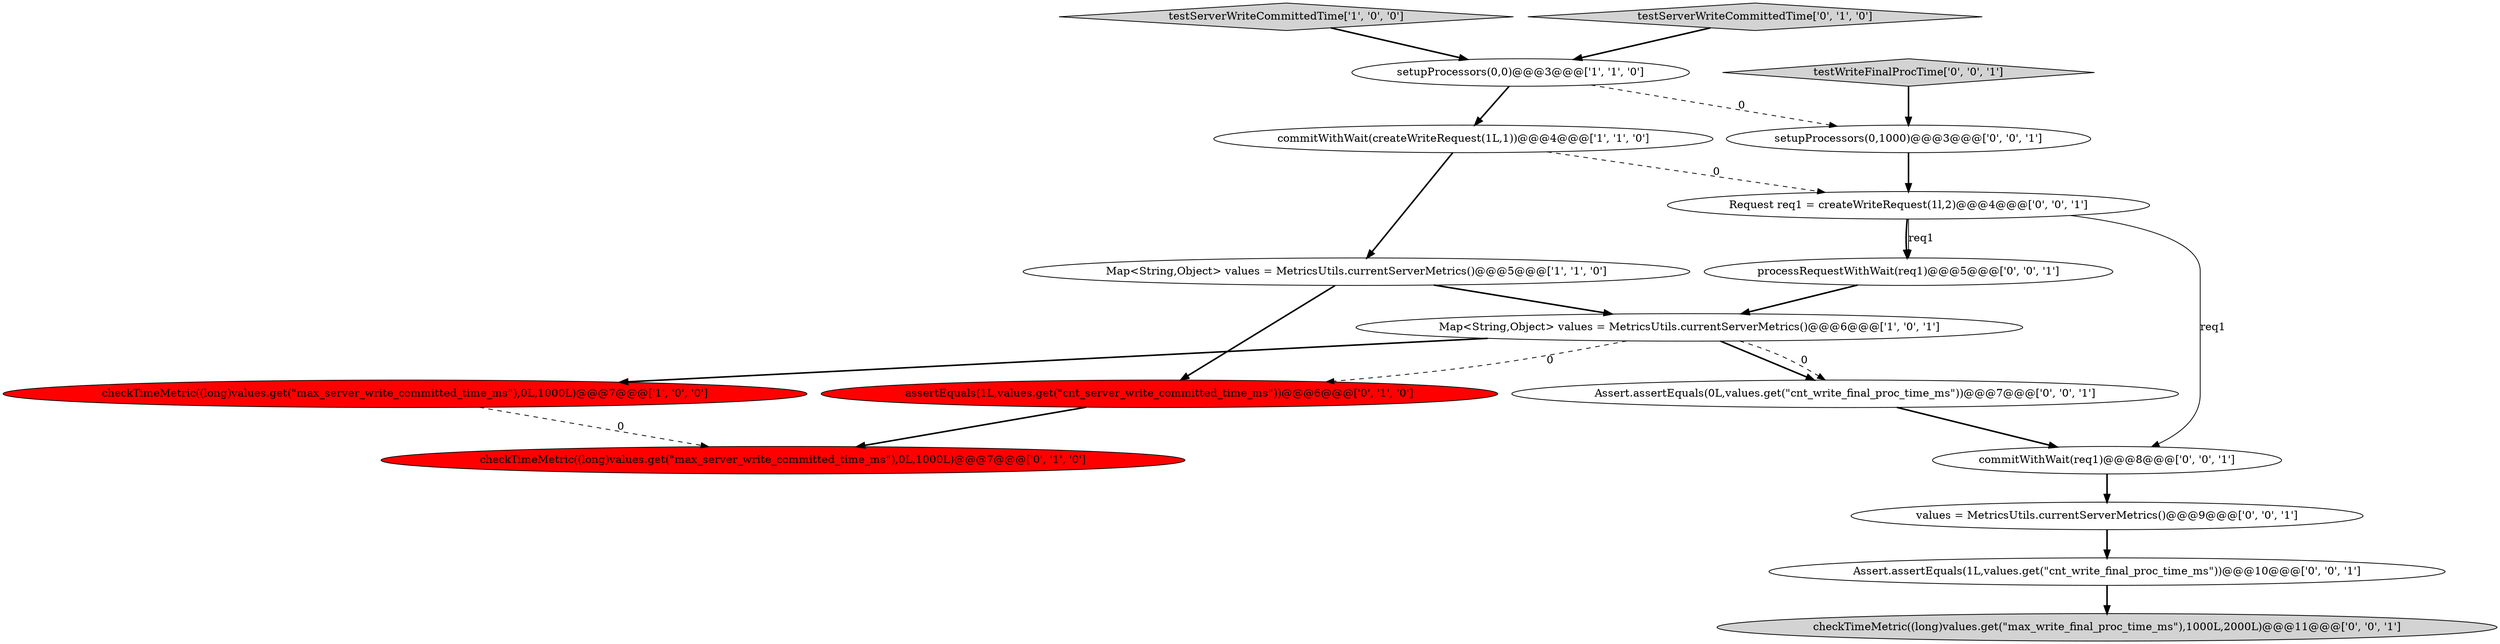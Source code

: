 digraph {
9 [style = filled, label = "values = MetricsUtils.currentServerMetrics()@@@9@@@['0', '0', '1']", fillcolor = white, shape = ellipse image = "AAA0AAABBB3BBB"];
7 [style = filled, label = "assertEquals(1L,values.get(\"cnt_server_write_committed_time_ms\"))@@@6@@@['0', '1', '0']", fillcolor = red, shape = ellipse image = "AAA1AAABBB2BBB"];
12 [style = filled, label = "setupProcessors(0,1000)@@@3@@@['0', '0', '1']", fillcolor = white, shape = ellipse image = "AAA0AAABBB3BBB"];
1 [style = filled, label = "Map<String,Object> values = MetricsUtils.currentServerMetrics()@@@5@@@['1', '1', '0']", fillcolor = white, shape = ellipse image = "AAA0AAABBB1BBB"];
13 [style = filled, label = "Assert.assertEquals(1L,values.get(\"cnt_write_final_proc_time_ms\"))@@@10@@@['0', '0', '1']", fillcolor = white, shape = ellipse image = "AAA0AAABBB3BBB"];
4 [style = filled, label = "testServerWriteCommittedTime['1', '0', '0']", fillcolor = lightgray, shape = diamond image = "AAA0AAABBB1BBB"];
2 [style = filled, label = "setupProcessors(0,0)@@@3@@@['1', '1', '0']", fillcolor = white, shape = ellipse image = "AAA0AAABBB1BBB"];
17 [style = filled, label = "Assert.assertEquals(0L,values.get(\"cnt_write_final_proc_time_ms\"))@@@7@@@['0', '0', '1']", fillcolor = white, shape = ellipse image = "AAA0AAABBB3BBB"];
3 [style = filled, label = "checkTimeMetric((long)values.get(\"max_server_write_committed_time_ms\"),0L,1000L)@@@7@@@['1', '0', '0']", fillcolor = red, shape = ellipse image = "AAA1AAABBB1BBB"];
0 [style = filled, label = "commitWithWait(createWriteRequest(1L,1))@@@4@@@['1', '1', '0']", fillcolor = white, shape = ellipse image = "AAA0AAABBB1BBB"];
15 [style = filled, label = "checkTimeMetric((long)values.get(\"max_write_final_proc_time_ms\"),1000L,2000L)@@@11@@@['0', '0', '1']", fillcolor = lightgray, shape = ellipse image = "AAA0AAABBB3BBB"];
16 [style = filled, label = "processRequestWithWait(req1)@@@5@@@['0', '0', '1']", fillcolor = white, shape = ellipse image = "AAA0AAABBB3BBB"];
8 [style = filled, label = "testServerWriteCommittedTime['0', '1', '0']", fillcolor = lightgray, shape = diamond image = "AAA0AAABBB2BBB"];
11 [style = filled, label = "testWriteFinalProcTime['0', '0', '1']", fillcolor = lightgray, shape = diamond image = "AAA0AAABBB3BBB"];
10 [style = filled, label = "commitWithWait(req1)@@@8@@@['0', '0', '1']", fillcolor = white, shape = ellipse image = "AAA0AAABBB3BBB"];
6 [style = filled, label = "checkTimeMetric((long)values.get(\"max_server_write_committed_time_ms\"),0L,1000L)@@@7@@@['0', '1', '0']", fillcolor = red, shape = ellipse image = "AAA1AAABBB2BBB"];
5 [style = filled, label = "Map<String,Object> values = MetricsUtils.currentServerMetrics()@@@6@@@['1', '0', '1']", fillcolor = white, shape = ellipse image = "AAA0AAABBB1BBB"];
14 [style = filled, label = "Request req1 = createWriteRequest(1l,2)@@@4@@@['0', '0', '1']", fillcolor = white, shape = ellipse image = "AAA0AAABBB3BBB"];
1->5 [style = bold, label=""];
5->3 [style = bold, label=""];
14->16 [style = bold, label=""];
17->10 [style = bold, label=""];
3->6 [style = dashed, label="0"];
14->16 [style = solid, label="req1"];
11->12 [style = bold, label=""];
4->2 [style = bold, label=""];
5->17 [style = bold, label=""];
1->7 [style = bold, label=""];
0->14 [style = dashed, label="0"];
2->12 [style = dashed, label="0"];
2->0 [style = bold, label=""];
5->17 [style = dashed, label="0"];
8->2 [style = bold, label=""];
0->1 [style = bold, label=""];
7->6 [style = bold, label=""];
12->14 [style = bold, label=""];
14->10 [style = solid, label="req1"];
16->5 [style = bold, label=""];
10->9 [style = bold, label=""];
13->15 [style = bold, label=""];
5->7 [style = dashed, label="0"];
9->13 [style = bold, label=""];
}
